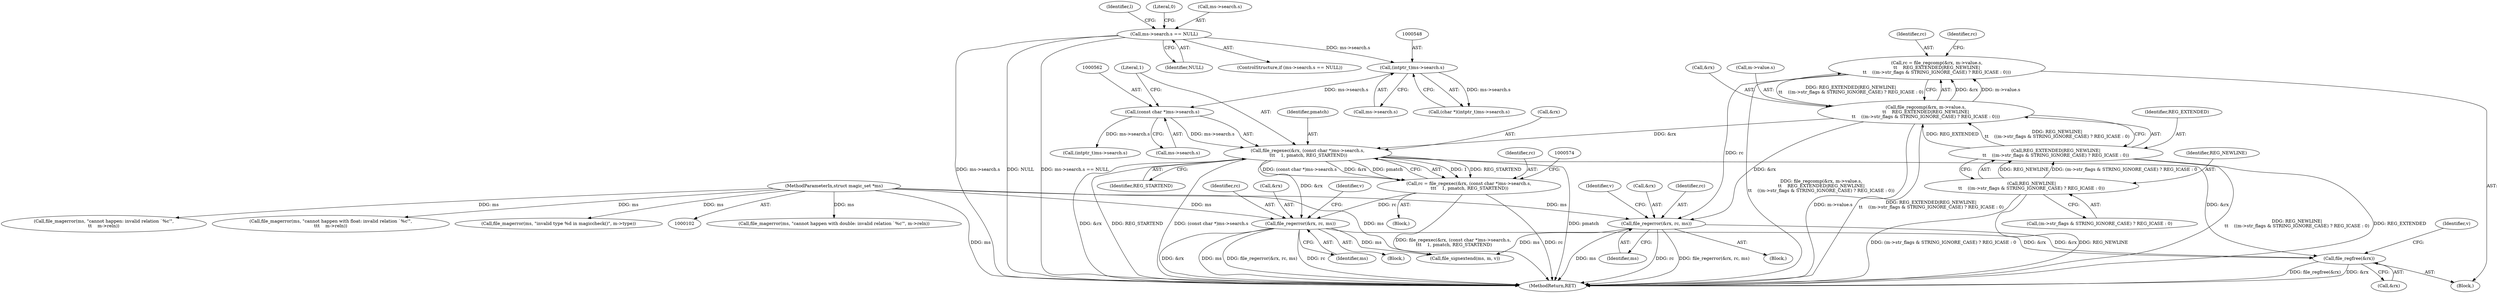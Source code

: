 digraph "1_file_74cafd7de9ec99a14f4480927580e501c8f852c3@API" {
"1000655" [label="(Call,file_regfree(&rx))"];
"1000643" [label="(Call,file_regerror(&rx, rc, ms))"];
"1000558" [label="(Call,file_regexec(&rx, (const char *)ms->search.s,\n \t\t\t    1, pmatch, REG_STARTEND))"];
"1000486" [label="(Call,file_regcomp(&rx, m->value.s,\n\t\t    REG_EXTENDED|REG_NEWLINE|\n\t\t    ((m->str_flags & STRING_IGNORE_CASE) ? REG_ICASE : 0)))"];
"1000494" [label="(Call,REG_EXTENDED|REG_NEWLINE|\n\t\t    ((m->str_flags & STRING_IGNORE_CASE) ? REG_ICASE : 0))"];
"1000496" [label="(Call,REG_NEWLINE|\n\t\t    ((m->str_flags & STRING_IGNORE_CASE) ? REG_ICASE : 0))"];
"1000561" [label="(Call,(const char *)ms->search.s)"];
"1000547" [label="(Call,(intptr_t)ms->search.s)"];
"1000472" [label="(Call,ms->search.s == NULL)"];
"1000556" [label="(Call,rc = file_regexec(&rx, (const char *)ms->search.s,\n \t\t\t    1, pmatch, REG_STARTEND))"];
"1000103" [label="(MethodParameterIn,struct magic_set *ms)"];
"1000509" [label="(Call,file_regerror(&rx, rc, ms))"];
"1000484" [label="(Call,rc = file_regcomp(&rx, m->value.s,\n\t\t    REG_EXTENDED|REG_NEWLINE|\n\t\t    ((m->str_flags & STRING_IGNORE_CASE) ? REG_ICASE : 0)))"];
"1000569" [label="(Identifier,pmatch)"];
"1000656" [label="(Call,&rx)"];
"1000686" [label="(Call,file_signextend(ms, m, v))"];
"1000512" [label="(Identifier,rc)"];
"1000103" [label="(MethodParameterIn,struct magic_set *ms)"];
"1000478" [label="(Identifier,NULL)"];
"1000649" [label="(Identifier,v)"];
"1000561" [label="(Call,(const char *)ms->search.s)"];
"1000482" [label="(Identifier,l)"];
"1000485" [label="(Identifier,rc)"];
"1000496" [label="(Call,REG_NEWLINE|\n\t\t    ((m->str_flags & STRING_IGNORE_CASE) ? REG_ICASE : 0))"];
"1000509" [label="(Call,file_regerror(&rx, rc, ms))"];
"1000570" [label="(Identifier,REG_STARTEND)"];
"1000497" [label="(Identifier,REG_NEWLINE)"];
"1000480" [label="(Literal,0)"];
"1000559" [label="(Call,&rx)"];
"1000303" [label="(Call,file_magerror(ms, \"cannot happen with double: invalid relation `%c'\", m->reln))"];
"1000484" [label="(Call,rc = file_regcomp(&rx, m->value.s,\n\t\t    REG_EXTENDED|REG_NEWLINE|\n\t\t    ((m->str_flags & STRING_IGNORE_CASE) ? REG_ICASE : 0)))"];
"1000468" [label="(Block,)"];
"1000487" [label="(Call,&rx)"];
"1000549" [label="(Call,ms->search.s)"];
"1000521" [label="(Block,)"];
"1000498" [label="(Call,(m->str_flags & STRING_IGNORE_CASE) ? REG_ICASE : 0)"];
"1000965" [label="(Call,file_magerror(ms, \"cannot happen: invalid relation `%c'\",\n\t\t    m->reln))"];
"1000557" [label="(Identifier,rc)"];
"1000660" [label="(Identifier,v)"];
"1000547" [label="(Call,(intptr_t)ms->search.s)"];
"1000508" [label="(Block,)"];
"1000495" [label="(Identifier,REG_EXTENDED)"];
"1000545" [label="(Call,(char *)(intptr_t)ms->search.s)"];
"1000568" [label="(Literal,1)"];
"1000473" [label="(Call,ms->search.s)"];
"1000238" [label="(Call,file_magerror(ms, \"cannot happen with float: invalid relation `%c'\",\n\t\t\t    m->reln))"];
"1000513" [label="(Identifier,ms)"];
"1000556" [label="(Call,rc = file_regexec(&rx, (const char *)ms->search.s,\n \t\t\t    1, pmatch, REG_STARTEND))"];
"1000643" [label="(Call,file_regerror(&rx, rc, ms))"];
"1000586" [label="(Block,)"];
"1000563" [label="(Call,ms->search.s)"];
"1000646" [label="(Identifier,rc)"];
"1000507" [label="(Identifier,rc)"];
"1000471" [label="(ControlStructure,if (ms->search.s == NULL))"];
"1000976" [label="(MethodReturn,RET)"];
"1000515" [label="(Identifier,v)"];
"1000486" [label="(Call,file_regcomp(&rx, m->value.s,\n\t\t    REG_EXTENDED|REG_NEWLINE|\n\t\t    ((m->str_flags & STRING_IGNORE_CASE) ? REG_ICASE : 0)))"];
"1000655" [label="(Call,file_regfree(&rx))"];
"1000575" [label="(Call,(intptr_t)ms->search.s)"];
"1000472" [label="(Call,ms->search.s == NULL)"];
"1000558" [label="(Call,file_regexec(&rx, (const char *)ms->search.s,\n \t\t\t    1, pmatch, REG_STARTEND))"];
"1000675" [label="(Call,file_magerror(ms, \"invalid type %d in magiccheck()\", m->type))"];
"1000510" [label="(Call,&rx)"];
"1000647" [label="(Identifier,ms)"];
"1000489" [label="(Call,m->value.s)"];
"1000644" [label="(Call,&rx)"];
"1000494" [label="(Call,REG_EXTENDED|REG_NEWLINE|\n\t\t    ((m->str_flags & STRING_IGNORE_CASE) ? REG_ICASE : 0))"];
"1000655" -> "1000468"  [label="AST: "];
"1000655" -> "1000656"  [label="CFG: "];
"1000656" -> "1000655"  [label="AST: "];
"1000660" -> "1000655"  [label="CFG: "];
"1000655" -> "1000976"  [label="DDG: &rx"];
"1000655" -> "1000976"  [label="DDG: file_regfree(&rx)"];
"1000643" -> "1000655"  [label="DDG: &rx"];
"1000558" -> "1000655"  [label="DDG: &rx"];
"1000509" -> "1000655"  [label="DDG: &rx"];
"1000643" -> "1000586"  [label="AST: "];
"1000643" -> "1000647"  [label="CFG: "];
"1000644" -> "1000643"  [label="AST: "];
"1000646" -> "1000643"  [label="AST: "];
"1000647" -> "1000643"  [label="AST: "];
"1000649" -> "1000643"  [label="CFG: "];
"1000643" -> "1000976"  [label="DDG: file_regerror(&rx, rc, ms)"];
"1000643" -> "1000976"  [label="DDG: rc"];
"1000643" -> "1000976"  [label="DDG: &rx"];
"1000643" -> "1000976"  [label="DDG: ms"];
"1000558" -> "1000643"  [label="DDG: &rx"];
"1000556" -> "1000643"  [label="DDG: rc"];
"1000103" -> "1000643"  [label="DDG: ms"];
"1000643" -> "1000686"  [label="DDG: ms"];
"1000558" -> "1000556"  [label="AST: "];
"1000558" -> "1000570"  [label="CFG: "];
"1000559" -> "1000558"  [label="AST: "];
"1000561" -> "1000558"  [label="AST: "];
"1000568" -> "1000558"  [label="AST: "];
"1000569" -> "1000558"  [label="AST: "];
"1000570" -> "1000558"  [label="AST: "];
"1000556" -> "1000558"  [label="CFG: "];
"1000558" -> "1000976"  [label="DDG: pmatch"];
"1000558" -> "1000976"  [label="DDG: &rx"];
"1000558" -> "1000976"  [label="DDG: REG_STARTEND"];
"1000558" -> "1000976"  [label="DDG: (const char *)ms->search.s"];
"1000558" -> "1000556"  [label="DDG: 1"];
"1000558" -> "1000556"  [label="DDG: REG_STARTEND"];
"1000558" -> "1000556"  [label="DDG: (const char *)ms->search.s"];
"1000558" -> "1000556"  [label="DDG: &rx"];
"1000558" -> "1000556"  [label="DDG: pmatch"];
"1000486" -> "1000558"  [label="DDG: &rx"];
"1000561" -> "1000558"  [label="DDG: ms->search.s"];
"1000486" -> "1000484"  [label="AST: "];
"1000486" -> "1000494"  [label="CFG: "];
"1000487" -> "1000486"  [label="AST: "];
"1000489" -> "1000486"  [label="AST: "];
"1000494" -> "1000486"  [label="AST: "];
"1000484" -> "1000486"  [label="CFG: "];
"1000486" -> "1000976"  [label="DDG: m->value.s"];
"1000486" -> "1000976"  [label="DDG: REG_EXTENDED|REG_NEWLINE|\n\t\t    ((m->str_flags & STRING_IGNORE_CASE) ? REG_ICASE : 0)"];
"1000486" -> "1000484"  [label="DDG: &rx"];
"1000486" -> "1000484"  [label="DDG: m->value.s"];
"1000486" -> "1000484"  [label="DDG: REG_EXTENDED|REG_NEWLINE|\n\t\t    ((m->str_flags & STRING_IGNORE_CASE) ? REG_ICASE : 0)"];
"1000494" -> "1000486"  [label="DDG: REG_EXTENDED"];
"1000494" -> "1000486"  [label="DDG: REG_NEWLINE|\n\t\t    ((m->str_flags & STRING_IGNORE_CASE) ? REG_ICASE : 0)"];
"1000486" -> "1000509"  [label="DDG: &rx"];
"1000494" -> "1000496"  [label="CFG: "];
"1000495" -> "1000494"  [label="AST: "];
"1000496" -> "1000494"  [label="AST: "];
"1000494" -> "1000976"  [label="DDG: REG_NEWLINE|\n\t\t    ((m->str_flags & STRING_IGNORE_CASE) ? REG_ICASE : 0)"];
"1000494" -> "1000976"  [label="DDG: REG_EXTENDED"];
"1000496" -> "1000494"  [label="DDG: REG_NEWLINE"];
"1000496" -> "1000494"  [label="DDG: (m->str_flags & STRING_IGNORE_CASE) ? REG_ICASE : 0"];
"1000496" -> "1000498"  [label="CFG: "];
"1000497" -> "1000496"  [label="AST: "];
"1000498" -> "1000496"  [label="AST: "];
"1000496" -> "1000976"  [label="DDG: (m->str_flags & STRING_IGNORE_CASE) ? REG_ICASE : 0"];
"1000496" -> "1000976"  [label="DDG: REG_NEWLINE"];
"1000561" -> "1000563"  [label="CFG: "];
"1000562" -> "1000561"  [label="AST: "];
"1000563" -> "1000561"  [label="AST: "];
"1000568" -> "1000561"  [label="CFG: "];
"1000547" -> "1000561"  [label="DDG: ms->search.s"];
"1000561" -> "1000575"  [label="DDG: ms->search.s"];
"1000547" -> "1000545"  [label="AST: "];
"1000547" -> "1000549"  [label="CFG: "];
"1000548" -> "1000547"  [label="AST: "];
"1000549" -> "1000547"  [label="AST: "];
"1000545" -> "1000547"  [label="CFG: "];
"1000547" -> "1000545"  [label="DDG: ms->search.s"];
"1000472" -> "1000547"  [label="DDG: ms->search.s"];
"1000472" -> "1000471"  [label="AST: "];
"1000472" -> "1000478"  [label="CFG: "];
"1000473" -> "1000472"  [label="AST: "];
"1000478" -> "1000472"  [label="AST: "];
"1000480" -> "1000472"  [label="CFG: "];
"1000482" -> "1000472"  [label="CFG: "];
"1000472" -> "1000976"  [label="DDG: ms->search.s == NULL"];
"1000472" -> "1000976"  [label="DDG: ms->search.s"];
"1000472" -> "1000976"  [label="DDG: NULL"];
"1000556" -> "1000521"  [label="AST: "];
"1000557" -> "1000556"  [label="AST: "];
"1000574" -> "1000556"  [label="CFG: "];
"1000556" -> "1000976"  [label="DDG: rc"];
"1000556" -> "1000976"  [label="DDG: file_regexec(&rx, (const char *)ms->search.s,\n \t\t\t    1, pmatch, REG_STARTEND)"];
"1000103" -> "1000102"  [label="AST: "];
"1000103" -> "1000976"  [label="DDG: ms"];
"1000103" -> "1000238"  [label="DDG: ms"];
"1000103" -> "1000303"  [label="DDG: ms"];
"1000103" -> "1000509"  [label="DDG: ms"];
"1000103" -> "1000675"  [label="DDG: ms"];
"1000103" -> "1000686"  [label="DDG: ms"];
"1000103" -> "1000965"  [label="DDG: ms"];
"1000509" -> "1000508"  [label="AST: "];
"1000509" -> "1000513"  [label="CFG: "];
"1000510" -> "1000509"  [label="AST: "];
"1000512" -> "1000509"  [label="AST: "];
"1000513" -> "1000509"  [label="AST: "];
"1000515" -> "1000509"  [label="CFG: "];
"1000509" -> "1000976"  [label="DDG: file_regerror(&rx, rc, ms)"];
"1000509" -> "1000976"  [label="DDG: ms"];
"1000509" -> "1000976"  [label="DDG: rc"];
"1000484" -> "1000509"  [label="DDG: rc"];
"1000509" -> "1000686"  [label="DDG: ms"];
"1000484" -> "1000468"  [label="AST: "];
"1000485" -> "1000484"  [label="AST: "];
"1000507" -> "1000484"  [label="CFG: "];
"1000484" -> "1000976"  [label="DDG: file_regcomp(&rx, m->value.s,\n\t\t    REG_EXTENDED|REG_NEWLINE|\n\t\t    ((m->str_flags & STRING_IGNORE_CASE) ? REG_ICASE : 0))"];
}
